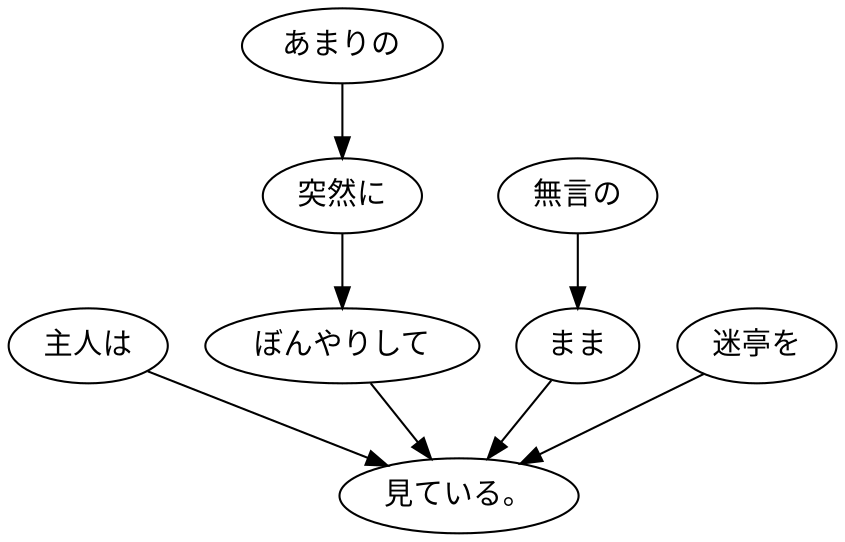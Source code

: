 digraph graph1964 {
	node0 [label="主人は"];
	node1 [label="あまりの"];
	node2 [label="突然に"];
	node3 [label="ぼんやりして"];
	node4 [label="無言の"];
	node5 [label="まま"];
	node6 [label="迷亭を"];
	node7 [label="見ている。"];
	node0 -> node7;
	node1 -> node2;
	node2 -> node3;
	node3 -> node7;
	node4 -> node5;
	node5 -> node7;
	node6 -> node7;
}
